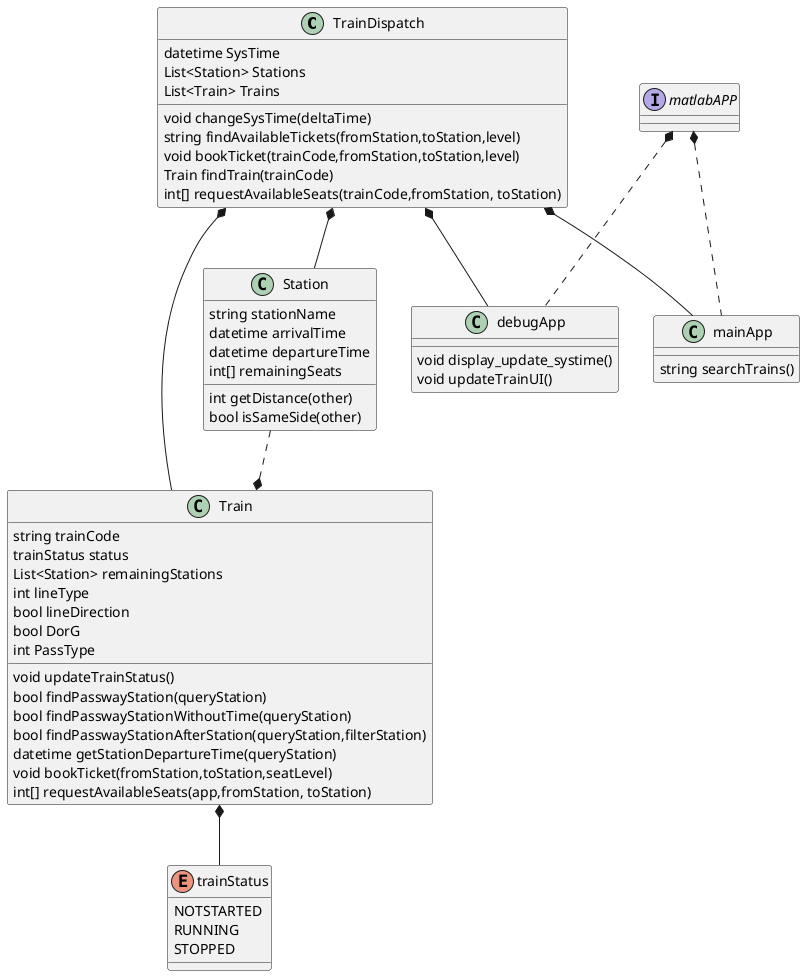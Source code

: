@startuml
'https://plantuml.com/class-diagram

class TrainDispatch{
datetime SysTime
List<Station> Stations
List<Train> Trains


void changeSysTime(deltaTime)
string findAvailableTickets(fromStation,toStation,level)
void bookTicket(trainCode,fromStation,toStation,level)
Train findTrain(trainCode)
int[] requestAvailableSeats(trainCode,fromStation, toStation)

}

class Train{
 string trainCode
 trainStatus status
 List<Station> remainingStations
 int lineType
 bool lineDirection
 bool DorG
 int PassType

 void updateTrainStatus()
 bool findPasswayStation(queryStation)
 bool findPasswayStationWithoutTime(queryStation)
 bool findPasswayStationAfterStation(queryStation,filterStation)
 datetime getStationDepartureTime(queryStation)
 void bookTicket(fromStation,toStation,seatLevel)
int[] requestAvailableSeats(app,fromStation, toStation)

}

class Station{
    string stationName
    datetime arrivalTime
    datetime departureTime
 int[] remainingSeats


    int getDistance(other)
    bool isSameSide(other)
}

TrainDispatch *-- Train
TrainDispatch *-- Station


Station ..* Train



enum trainStatus{
    NOTSTARTED
    RUNNING
    STOPPED
}

Train *-- trainStatus

interface matlabAPP{

}

class debugApp{
    void display_update_systime()
    void updateTrainUI()
}
TrainDispatch *-- debugApp
matlabAPP *.. debugApp

class mainApp{
    string searchTrains()
}
TrainDispatch *-- mainApp
matlabAPP *.. mainApp




@enduml
